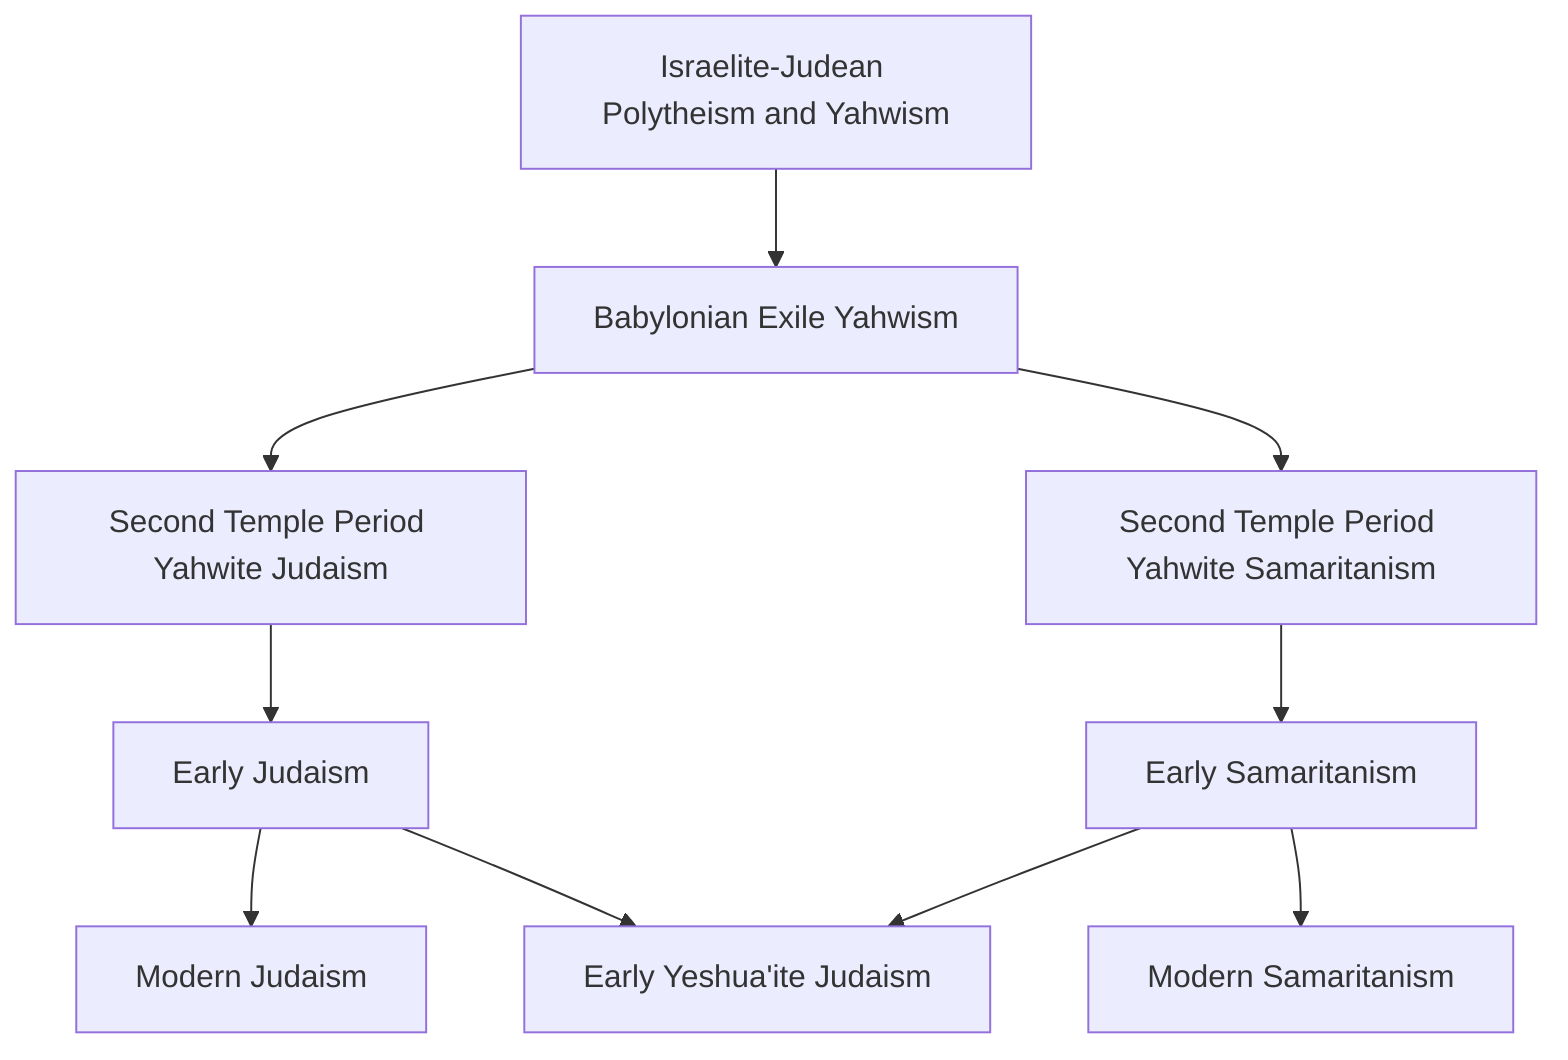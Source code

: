 flowchart TD
    A1[Israelite-Judean Polytheism and Yahwism]
    A1 --> A2[Babylonian Exile Yahwism]
    A2 --> A3[Second Temple Period Yahwite Judaism] 
    A2 --> A4[Second Temple Period Yahwite Samaritanism]

    A3 --> B1[Early Judaism]
    A4 --> B2[Early Samaritanism]

    B1 --> C1[Modern Judaism]
    B2 --> C2[Modern Samaritanism]
    B1 & B2 --> XX1[Early Yeshua'ite Judaism]